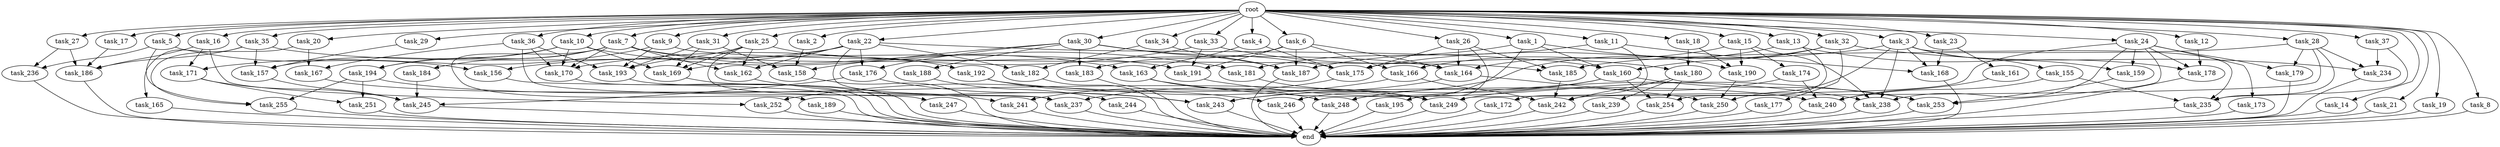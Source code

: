 digraph G {
  task_171 [size="214748364.800000"];
  task_32 [size="1.024000"];
  task_191 [size="893353197.568000"];
  task_247 [size="34359738.368000"];
  task_156 [size="858993459.200000"];
  task_27 [size="1.024000"];
  task_251 [size="1408749273.088000"];
  task_4 [size="1.024000"];
  task_2 [size="1.024000"];
  task_13 [size="1.024000"];
  task_182 [size="446676598.784000"];
  task_186 [size="627065225.216000"];
  task_177 [size="214748364.800000"];
  task_168 [size="1425929142.272000"];
  task_245 [size="2482491097.088000"];
  task_6 [size="1.024000"];
  task_9 [size="1.024000"];
  task_175 [size="2302102470.656000"];
  task_179 [size="523986010.112000"];
  task_189 [size="549755813.888000"];
  task_165 [size="34359738.368000"];
  task_159 [size="1005022347.264000"];
  task_188 [size="214748364.800000"];
  task_164 [size="2345052143.616000"];
  task_158 [size="1494648619.008000"];
  task_183 [size="764504178.688000"];
  task_242 [size="515396075.520000"];
  task_162 [size="893353197.568000"];
  task_36 [size="1.024000"];
  task_16 [size="1.024000"];
  task_185 [size="987842478.080000"];
  task_249 [size="876173328.384000"];
  task_243 [size="1632087572.480000"];
  task_161 [size="309237645.312000"];
  task_170 [size="1589137899.520000"];
  task_235 [size="1254130450.432000"];
  task_10 [size="1.024000"];
  task_29 [size="1.024000"];
  task_240 [size="1322849927.168000"];
  task_250 [size="1382979469.312000"];
  task_155 [size="695784701.952000"];
  task_167 [size="773094113.280000"];
  task_190 [size="1056561954.816000"];
  task_237 [size="1554778161.152000"];
  task_26 [size="1.024000"];
  task_25 [size="1.024000"];
  task_31 [size="1.024000"];
  end [size="0.000000"];
  task_169 [size="798863917.056000"];
  task_192 [size="34359738.368000"];
  task_239 [size="34359738.368000"];
  task_180 [size="730144440.320000"];
  task_18 [size="1.024000"];
  task_12 [size="1.024000"];
  task_33 [size="1.024000"];
  task_238 [size="2121713844.224000"];
  task_14 [size="1.024000"];
  task_241 [size="154618822.656000"];
  task_253 [size="1082331758.592000"];
  task_173 [size="309237645.312000"];
  task_236 [size="584115552.256000"];
  task_246 [size="292057776.128000"];
  task_184 [size="549755813.888000"];
  task_174 [size="420906795.008000"];
  task_21 [size="1.024000"];
  task_37 [size="1.024000"];
  task_244 [size="420906795.008000"];
  task_187 [size="1322849927.168000"];
  task_23 [size="1.024000"];
  task_176 [size="523986010.112000"];
  root [size="0.000000"];
  task_5 [size="1.024000"];
  task_195 [size="695784701.952000"];
  task_193 [size="1228360646.656000"];
  task_11 [size="1.024000"];
  task_194 [size="584115552.256000"];
  task_234 [size="463856467.968000"];
  task_3 [size="1.024000"];
  task_166 [size="970662608.896000"];
  task_19 [size="1.024000"];
  task_22 [size="1.024000"];
  task_28 [size="1.024000"];
  task_7 [size="1.024000"];
  task_34 [size="1.024000"];
  task_254 [size="721554505.728000"];
  task_252 [size="274877906.944000"];
  task_17 [size="1.024000"];
  task_248 [size="833223655.424000"];
  task_20 [size="1.024000"];
  task_178 [size="1554778161.152000"];
  task_157 [size="764504178.688000"];
  task_1 [size="1.024000"];
  task_160 [size="738734374.912000"];
  task_181 [size="249108103.168000"];
  task_172 [size="420906795.008000"];
  task_35 [size="1.024000"];
  task_163 [size="1245540515.840000"];
  task_15 [size="1.024000"];
  task_30 [size="1.024000"];
  task_24 [size="1.024000"];
  task_255 [size="1176821039.104000"];
  task_8 [size="1.024000"];

  task_171 -> task_245 [size="838860800.000000"];
  task_171 -> task_251 [size="838860800.000000"];
  task_32 -> task_243 [size="209715200.000000"];
  task_32 -> task_160 [size="209715200.000000"];
  task_32 -> task_177 [size="209715200.000000"];
  task_32 -> task_234 [size="209715200.000000"];
  task_191 -> task_253 [size="411041792.000000"];
  task_247 -> end [size="1.000000"];
  task_156 -> end [size="1.000000"];
  task_27 -> task_186 [size="33554432.000000"];
  task_27 -> task_236 [size="33554432.000000"];
  task_251 -> end [size="1.000000"];
  task_4 -> task_175 [size="679477248.000000"];
  task_4 -> task_163 [size="679477248.000000"];
  task_2 -> task_158 [size="838860800.000000"];
  task_13 -> task_254 [size="536870912.000000"];
  task_13 -> task_164 [size="536870912.000000"];
  task_13 -> task_178 [size="536870912.000000"];
  task_182 -> end [size="1.000000"];
  task_186 -> end [size="1.000000"];
  task_177 -> end [size="1.000000"];
  task_168 -> end [size="1.000000"];
  task_245 -> end [size="1.000000"];
  task_6 -> task_187 [size="536870912.000000"];
  task_6 -> task_183 [size="536870912.000000"];
  task_6 -> task_164 [size="536870912.000000"];
  task_6 -> task_166 [size="536870912.000000"];
  task_6 -> task_191 [size="536870912.000000"];
  task_9 -> task_185 [size="75497472.000000"];
  task_9 -> task_193 [size="75497472.000000"];
  task_9 -> task_171 [size="75497472.000000"];
  task_175 -> task_241 [size="75497472.000000"];
  task_179 -> end [size="1.000000"];
  task_189 -> end [size="1.000000"];
  task_165 -> end [size="1.000000"];
  task_159 -> task_253 [size="209715200.000000"];
  task_188 -> task_244 [size="411041792.000000"];
  task_164 -> task_250 [size="536870912.000000"];
  task_164 -> task_237 [size="536870912.000000"];
  task_158 -> end [size="1.000000"];
  task_183 -> end [size="1.000000"];
  task_242 -> end [size="1.000000"];
  task_162 -> task_243 [size="411041792.000000"];
  task_36 -> task_167 [size="679477248.000000"];
  task_36 -> task_193 [size="679477248.000000"];
  task_36 -> task_237 [size="679477248.000000"];
  task_36 -> task_170 [size="679477248.000000"];
  task_16 -> task_252 [size="134217728.000000"];
  task_16 -> task_186 [size="134217728.000000"];
  task_16 -> task_171 [size="134217728.000000"];
  task_185 -> task_242 [size="33554432.000000"];
  task_249 -> end [size="1.000000"];
  task_243 -> end [size="1.000000"];
  task_161 -> task_240 [size="838860800.000000"];
  task_170 -> end [size="1.000000"];
  task_235 -> end [size="1.000000"];
  task_10 -> task_194 [size="33554432.000000"];
  task_10 -> task_169 [size="33554432.000000"];
  task_10 -> task_157 [size="33554432.000000"];
  task_10 -> task_170 [size="33554432.000000"];
  task_10 -> task_181 [size="33554432.000000"];
  task_29 -> task_157 [size="679477248.000000"];
  task_240 -> end [size="1.000000"];
  task_250 -> end [size="1.000000"];
  task_155 -> task_240 [size="301989888.000000"];
  task_155 -> task_235 [size="301989888.000000"];
  task_167 -> task_241 [size="75497472.000000"];
  task_190 -> task_250 [size="134217728.000000"];
  task_237 -> end [size="1.000000"];
  task_26 -> task_175 [size="679477248.000000"];
  task_26 -> task_195 [size="679477248.000000"];
  task_26 -> task_185 [size="679477248.000000"];
  task_26 -> task_164 [size="679477248.000000"];
  task_25 -> task_169 [size="33554432.000000"];
  task_25 -> task_247 [size="33554432.000000"];
  task_25 -> task_193 [size="33554432.000000"];
  task_25 -> task_192 [size="33554432.000000"];
  task_25 -> task_162 [size="33554432.000000"];
  task_31 -> task_169 [size="411041792.000000"];
  task_31 -> task_193 [size="411041792.000000"];
  task_31 -> task_158 [size="411041792.000000"];
  task_169 -> end [size="1.000000"];
  task_192 -> task_240 [size="75497472.000000"];
  task_192 -> task_246 [size="75497472.000000"];
  task_239 -> end [size="1.000000"];
  task_180 -> task_242 [size="33554432.000000"];
  task_180 -> task_254 [size="33554432.000000"];
  task_180 -> task_239 [size="33554432.000000"];
  task_18 -> task_180 [size="411041792.000000"];
  task_18 -> task_190 [size="411041792.000000"];
  task_12 -> task_178 [size="679477248.000000"];
  task_33 -> task_180 [size="301989888.000000"];
  task_33 -> task_170 [size="301989888.000000"];
  task_33 -> task_191 [size="301989888.000000"];
  task_238 -> end [size="1.000000"];
  task_14 -> end [size="1.000000"];
  task_241 -> end [size="1.000000"];
  task_253 -> end [size="1.000000"];
  task_173 -> end [size="1.000000"];
  task_236 -> end [size="1.000000"];
  task_246 -> end [size="1.000000"];
  task_184 -> task_245 [size="209715200.000000"];
  task_174 -> task_240 [size="75497472.000000"];
  task_174 -> task_249 [size="75497472.000000"];
  task_21 -> end [size="1.000000"];
  task_37 -> task_235 [size="33554432.000000"];
  task_37 -> task_234 [size="33554432.000000"];
  task_244 -> end [size="1.000000"];
  task_187 -> end [size="1.000000"];
  task_23 -> task_161 [size="301989888.000000"];
  task_23 -> task_168 [size="301989888.000000"];
  task_176 -> task_243 [size="838860800.000000"];
  task_176 -> task_245 [size="838860800.000000"];
  root -> task_12 [size="1.000000"];
  root -> task_36 [size="1.000000"];
  root -> task_16 [size="1.000000"];
  root -> task_9 [size="1.000000"];
  root -> task_1 [size="1.000000"];
  root -> task_11 [size="1.000000"];
  root -> task_22 [size="1.000000"];
  root -> task_7 [size="1.000000"];
  root -> task_28 [size="1.000000"];
  root -> task_4 [size="1.000000"];
  root -> task_34 [size="1.000000"];
  root -> task_2 [size="1.000000"];
  root -> task_15 [size="1.000000"];
  root -> task_10 [size="1.000000"];
  root -> task_29 [size="1.000000"];
  root -> task_21 [size="1.000000"];
  root -> task_17 [size="1.000000"];
  root -> task_18 [size="1.000000"];
  root -> task_27 [size="1.000000"];
  root -> task_20 [size="1.000000"];
  root -> task_23 [size="1.000000"];
  root -> task_6 [size="1.000000"];
  root -> task_32 [size="1.000000"];
  root -> task_5 [size="1.000000"];
  root -> task_37 [size="1.000000"];
  root -> task_26 [size="1.000000"];
  root -> task_25 [size="1.000000"];
  root -> task_8 [size="1.000000"];
  root -> task_35 [size="1.000000"];
  root -> task_13 [size="1.000000"];
  root -> task_30 [size="1.000000"];
  root -> task_19 [size="1.000000"];
  root -> task_33 [size="1.000000"];
  root -> task_24 [size="1.000000"];
  root -> task_3 [size="1.000000"];
  root -> task_31 [size="1.000000"];
  root -> task_14 [size="1.000000"];
  task_5 -> task_156 [size="536870912.000000"];
  task_5 -> task_255 [size="536870912.000000"];
  task_5 -> task_236 [size="536870912.000000"];
  task_195 -> end [size="1.000000"];
  task_193 -> end [size="1.000000"];
  task_11 -> task_187 [size="411041792.000000"];
  task_11 -> task_168 [size="411041792.000000"];
  task_11 -> task_172 [size="411041792.000000"];
  task_194 -> task_249 [size="536870912.000000"];
  task_194 -> task_255 [size="536870912.000000"];
  task_194 -> task_251 [size="536870912.000000"];
  task_234 -> end [size="1.000000"];
  task_3 -> task_250 [size="679477248.000000"];
  task_3 -> task_155 [size="679477248.000000"];
  task_3 -> task_238 [size="679477248.000000"];
  task_3 -> task_175 [size="679477248.000000"];
  task_3 -> task_235 [size="679477248.000000"];
  task_3 -> task_159 [size="679477248.000000"];
  task_3 -> task_168 [size="679477248.000000"];
  task_166 -> task_242 [size="134217728.000000"];
  task_166 -> task_252 [size="134217728.000000"];
  task_19 -> end [size="1.000000"];
  task_22 -> task_160 [size="301989888.000000"];
  task_22 -> task_182 [size="301989888.000000"];
  task_22 -> task_162 [size="301989888.000000"];
  task_22 -> task_169 [size="301989888.000000"];
  task_22 -> task_176 [size="301989888.000000"];
  task_22 -> task_156 [size="301989888.000000"];
  task_22 -> task_237 [size="301989888.000000"];
  task_28 -> task_185 [size="209715200.000000"];
  task_28 -> task_249 [size="209715200.000000"];
  task_28 -> task_179 [size="209715200.000000"];
  task_28 -> task_235 [size="209715200.000000"];
  task_28 -> task_234 [size="209715200.000000"];
  task_7 -> task_189 [size="536870912.000000"];
  task_7 -> task_163 [size="536870912.000000"];
  task_7 -> task_184 [size="536870912.000000"];
  task_7 -> task_162 [size="536870912.000000"];
  task_7 -> task_194 [size="536870912.000000"];
  task_7 -> task_170 [size="536870912.000000"];
  task_7 -> task_164 [size="536870912.000000"];
  task_34 -> task_187 [size="134217728.000000"];
  task_34 -> task_182 [size="134217728.000000"];
  task_254 -> end [size="1.000000"];
  task_252 -> end [size="1.000000"];
  task_17 -> task_186 [size="411041792.000000"];
  task_248 -> end [size="1.000000"];
  task_20 -> task_167 [size="75497472.000000"];
  task_20 -> task_255 [size="75497472.000000"];
  task_178 -> end [size="1.000000"];
  task_157 -> task_245 [size="536870912.000000"];
  task_1 -> task_246 [size="209715200.000000"];
  task_1 -> task_160 [size="209715200.000000"];
  task_1 -> task_181 [size="209715200.000000"];
  task_1 -> task_190 [size="209715200.000000"];
  task_160 -> task_243 [size="134217728.000000"];
  task_160 -> task_253 [size="134217728.000000"];
  task_160 -> task_248 [size="134217728.000000"];
  task_160 -> task_254 [size="134217728.000000"];
  task_181 -> task_249 [size="33554432.000000"];
  task_172 -> end [size="1.000000"];
  task_35 -> task_157 [size="33554432.000000"];
  task_35 -> task_186 [size="33554432.000000"];
  task_35 -> task_165 [size="33554432.000000"];
  task_35 -> task_191 [size="33554432.000000"];
  task_163 -> task_248 [size="679477248.000000"];
  task_163 -> task_238 [size="679477248.000000"];
  task_15 -> task_238 [size="411041792.000000"];
  task_15 -> task_166 [size="411041792.000000"];
  task_15 -> task_174 [size="411041792.000000"];
  task_15 -> task_190 [size="411041792.000000"];
  task_30 -> task_187 [size="209715200.000000"];
  task_30 -> task_183 [size="209715200.000000"];
  task_30 -> task_158 [size="209715200.000000"];
  task_30 -> task_175 [size="209715200.000000"];
  task_30 -> task_176 [size="209715200.000000"];
  task_30 -> task_188 [size="209715200.000000"];
  task_24 -> task_238 [size="301989888.000000"];
  task_24 -> task_179 [size="301989888.000000"];
  task_24 -> task_242 [size="301989888.000000"];
  task_24 -> task_253 [size="301989888.000000"];
  task_24 -> task_159 [size="301989888.000000"];
  task_24 -> task_173 [size="301989888.000000"];
  task_24 -> task_178 [size="301989888.000000"];
  task_255 -> end [size="1.000000"];
  task_8 -> end [size="1.000000"];
}
